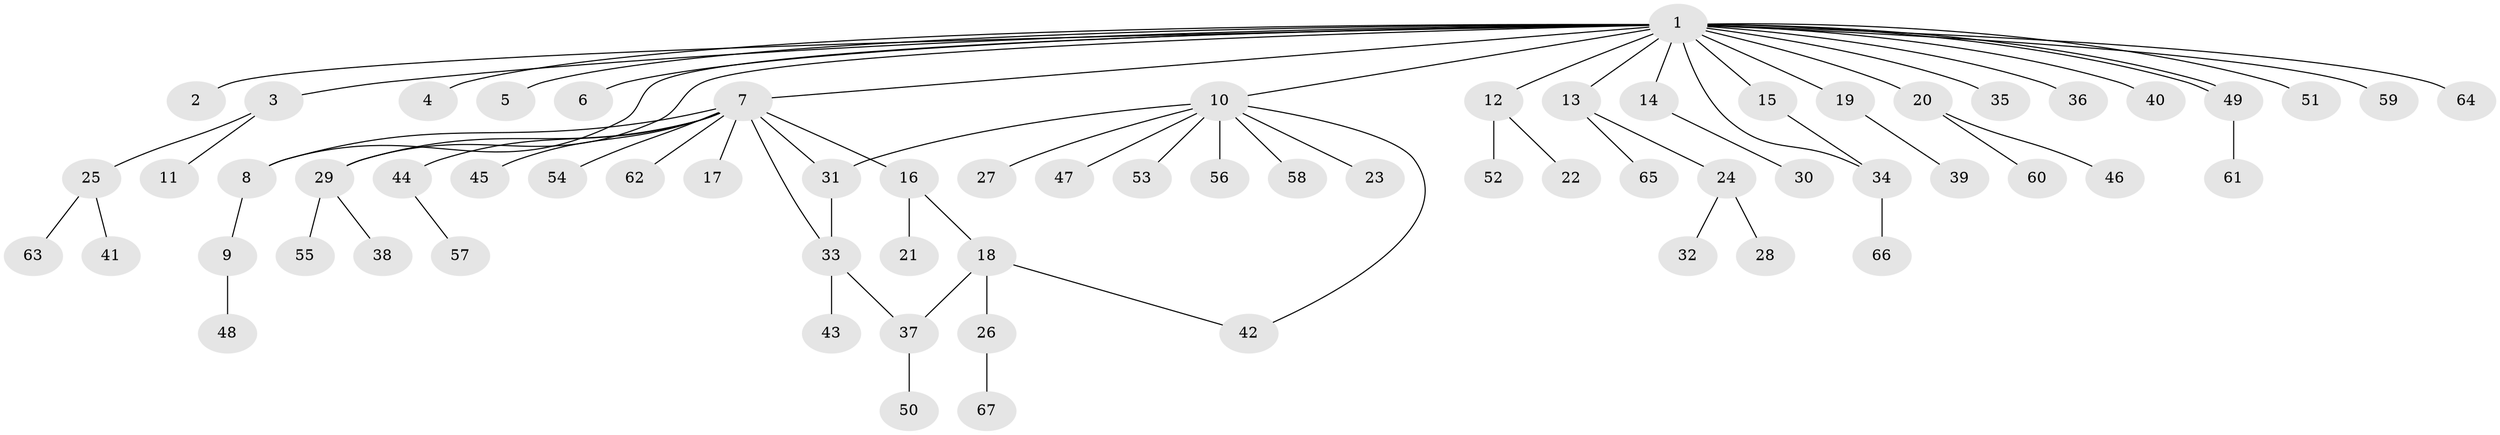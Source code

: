 // coarse degree distribution, {17: 0.05, 1: 0.85, 4: 0.05, 2: 0.05}
// Generated by graph-tools (version 1.1) at 2025/18/03/04/25 18:18:19]
// undirected, 67 vertices, 74 edges
graph export_dot {
graph [start="1"]
  node [color=gray90,style=filled];
  1;
  2;
  3;
  4;
  5;
  6;
  7;
  8;
  9;
  10;
  11;
  12;
  13;
  14;
  15;
  16;
  17;
  18;
  19;
  20;
  21;
  22;
  23;
  24;
  25;
  26;
  27;
  28;
  29;
  30;
  31;
  32;
  33;
  34;
  35;
  36;
  37;
  38;
  39;
  40;
  41;
  42;
  43;
  44;
  45;
  46;
  47;
  48;
  49;
  50;
  51;
  52;
  53;
  54;
  55;
  56;
  57;
  58;
  59;
  60;
  61;
  62;
  63;
  64;
  65;
  66;
  67;
  1 -- 2;
  1 -- 3;
  1 -- 4;
  1 -- 5;
  1 -- 6;
  1 -- 7;
  1 -- 8;
  1 -- 10;
  1 -- 12;
  1 -- 13;
  1 -- 14;
  1 -- 15;
  1 -- 19;
  1 -- 20;
  1 -- 29;
  1 -- 34;
  1 -- 35;
  1 -- 36;
  1 -- 40;
  1 -- 49;
  1 -- 49;
  1 -- 51;
  1 -- 59;
  1 -- 64;
  3 -- 11;
  3 -- 25;
  7 -- 8;
  7 -- 16;
  7 -- 17;
  7 -- 29;
  7 -- 31;
  7 -- 33;
  7 -- 44;
  7 -- 45;
  7 -- 54;
  7 -- 62;
  8 -- 9;
  9 -- 48;
  10 -- 23;
  10 -- 27;
  10 -- 31;
  10 -- 42;
  10 -- 47;
  10 -- 53;
  10 -- 56;
  10 -- 58;
  12 -- 22;
  12 -- 52;
  13 -- 24;
  13 -- 65;
  14 -- 30;
  15 -- 34;
  16 -- 18;
  16 -- 21;
  18 -- 26;
  18 -- 37;
  18 -- 42;
  19 -- 39;
  20 -- 46;
  20 -- 60;
  24 -- 28;
  24 -- 32;
  25 -- 41;
  25 -- 63;
  26 -- 67;
  29 -- 38;
  29 -- 55;
  31 -- 33;
  33 -- 37;
  33 -- 43;
  34 -- 66;
  37 -- 50;
  44 -- 57;
  49 -- 61;
}
